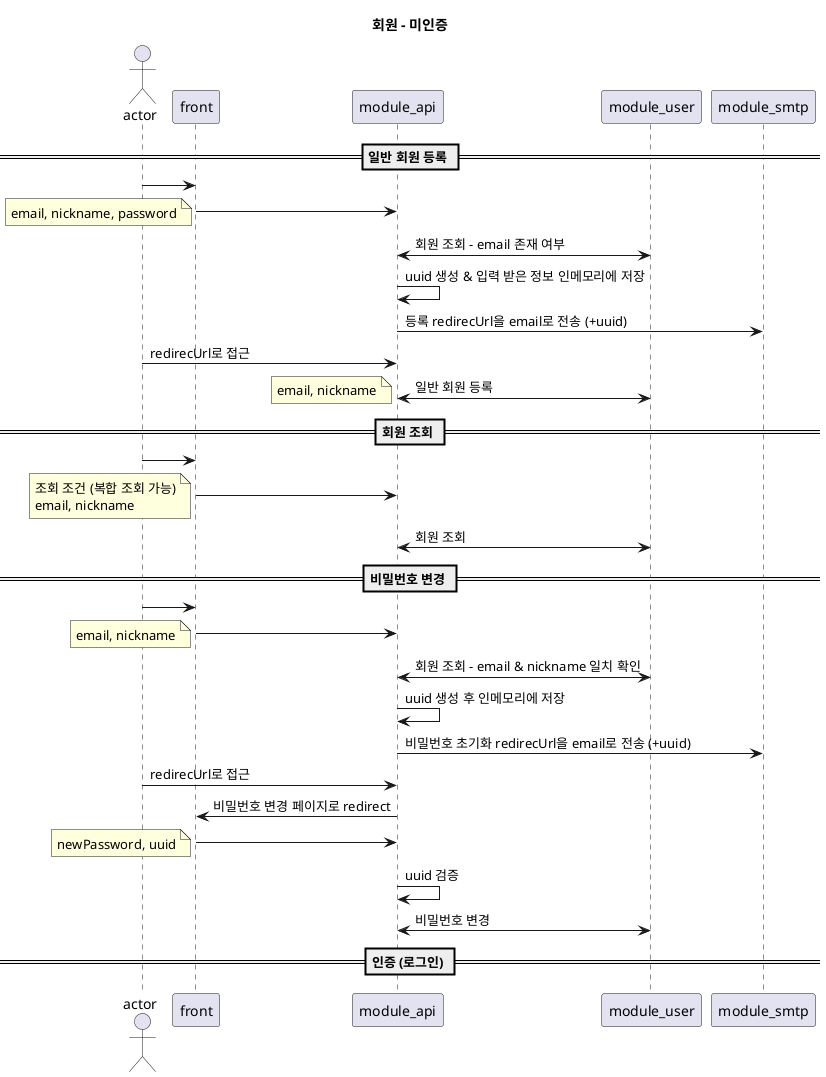 @startuml

title <b> 회원 - 미인증 </b>

actor actor
participant front
participant module_api
participant module_user
participant module_smtp

== 일반 회원 등록 ==
actor -> front
front -> module_api
note left:email, nickname, password
module_api <-> module_user: 회원 조회 - email 존재 여부
module_api -> module_api: uuid 생성 & 입력 받은 정보 인메모리에 저장
module_api -> module_smtp: 등록 redirecUrl을 email로 전송 (+uuid)

actor -> module_api: redirecUrl로 접근
module_api <-> module_user: 일반 회원 등록
note left:email, nickname

== 회원 조회 ==
actor -> front
front -> module_api
note left:조회 조건 (복합 조회 가능)\nemail, nickname
module_api <-> module_user: 회원 조회

== 비밀번호 변경 ==
actor -> front
front -> module_api
note left:email, nickname
module_api <-> module_user: 회원 조회 - email & nickname 일치 확인
module_api -> module_api: uuid 생성 후 인메모리에 저장
module_api -> module_smtp: 비밀번호 초기화 redirecUrl을 email로 전송 (+uuid)

actor -> module_api: redirecUrl로 접근
front <- module_api: 비밀번호 변경 페이지로 redirect
front -> module_api
note left:newPassword, uuid
module_api -> module_api: uuid 검증
module_api <-> module_user: 비밀번호 변경


== 인증 (로그인) ==

@enduml

